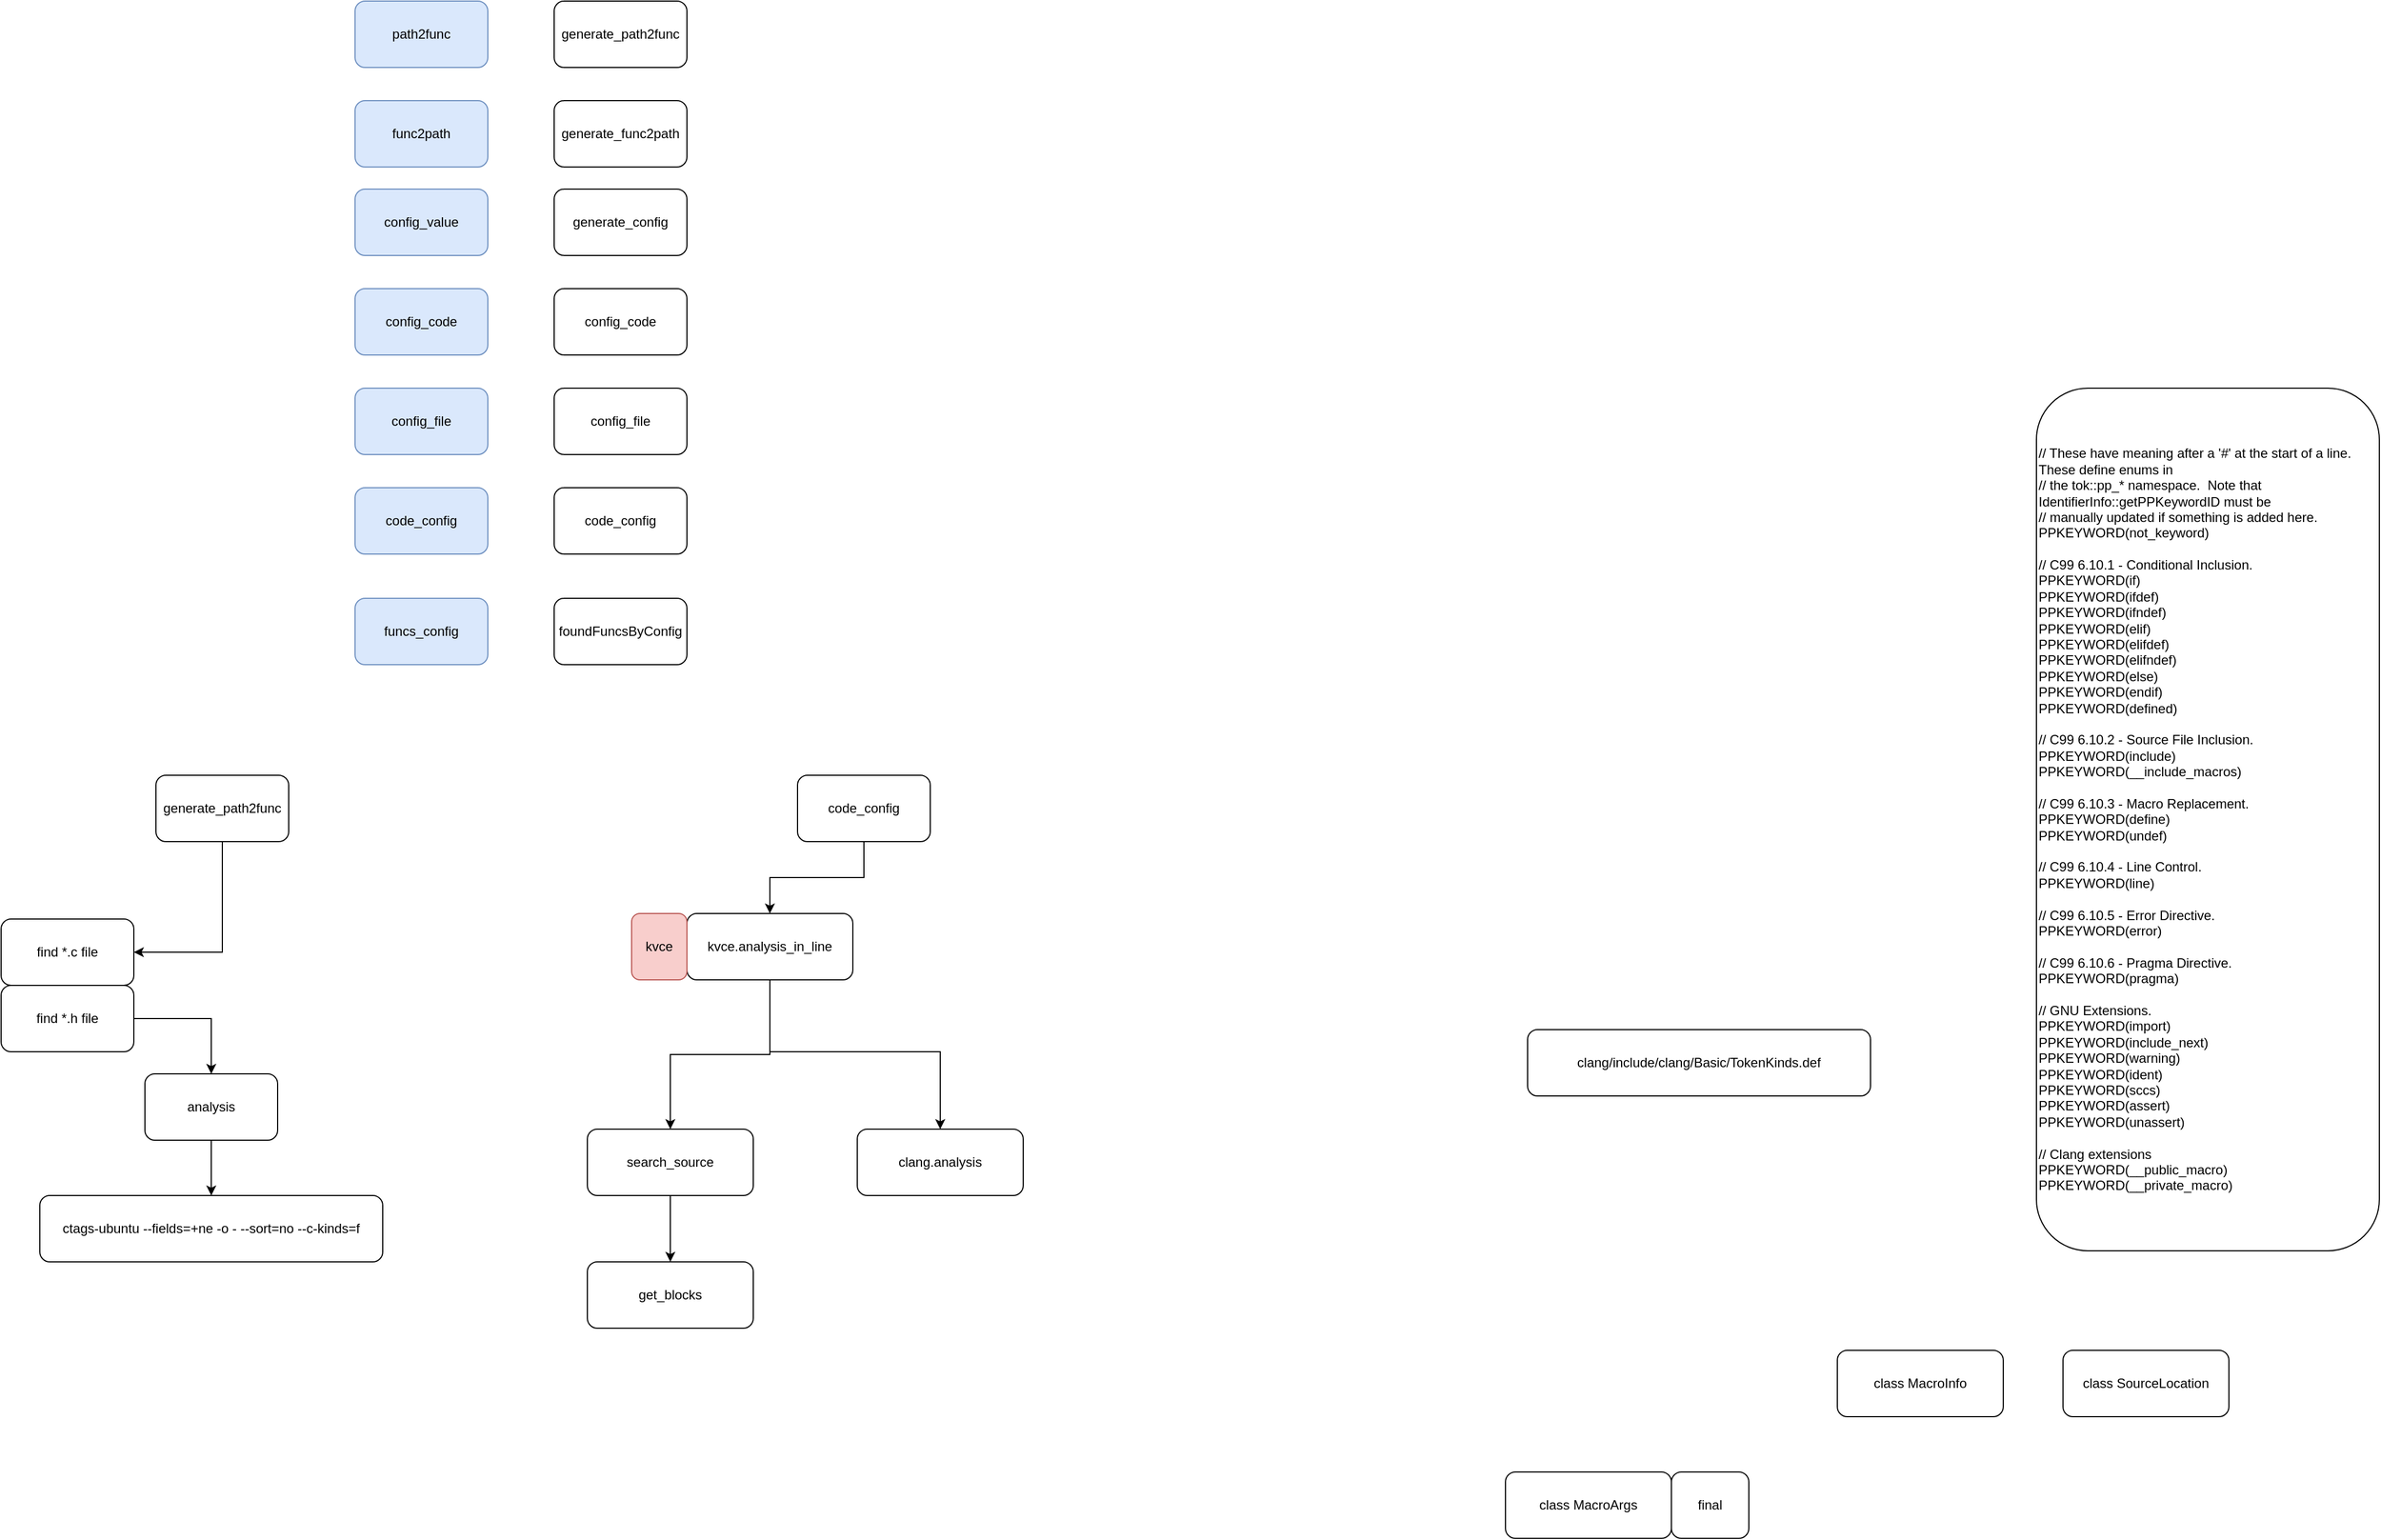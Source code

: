 <mxfile version="24.1.0" type="github">
  <diagram name="第 1 页" id="cT_dWv44AKkI8dZ2TpmG">
    <mxGraphModel dx="1788" dy="1819" grid="1" gridSize="10" guides="1" tooltips="1" connect="1" arrows="1" fold="1" page="1" pageScale="1" pageWidth="827" pageHeight="1169" math="0" shadow="0">
      <root>
        <mxCell id="0" />
        <mxCell id="1" parent="0" />
        <mxCell id="MJD19fluLZeddZfSbF4P-1" value="path2func" style="rounded=1;whiteSpace=wrap;html=1;fillColor=#dae8fc;strokeColor=#6c8ebf;" parent="1" vertex="1">
          <mxGeometry x="-40" y="-270" width="120" height="60" as="geometry" />
        </mxCell>
        <mxCell id="MJD19fluLZeddZfSbF4P-2" value="generate_path2func" style="rounded=1;whiteSpace=wrap;html=1;" parent="1" vertex="1">
          <mxGeometry x="140" y="-270" width="120" height="60" as="geometry" />
        </mxCell>
        <mxCell id="MJD19fluLZeddZfSbF4P-3" value="func2path" style="rounded=1;whiteSpace=wrap;html=1;fillColor=#dae8fc;strokeColor=#6c8ebf;" parent="1" vertex="1">
          <mxGeometry x="-40" y="-180" width="120" height="60" as="geometry" />
        </mxCell>
        <mxCell id="MJD19fluLZeddZfSbF4P-4" value="config_value" style="rounded=1;whiteSpace=wrap;html=1;fillColor=#dae8fc;strokeColor=#6c8ebf;" parent="1" vertex="1">
          <mxGeometry x="-40" y="-100" width="120" height="60" as="geometry" />
        </mxCell>
        <mxCell id="MJD19fluLZeddZfSbF4P-5" value="config_code" style="rounded=1;whiteSpace=wrap;html=1;fillColor=#dae8fc;strokeColor=#6c8ebf;" parent="1" vertex="1">
          <mxGeometry x="-40" y="-10" width="120" height="60" as="geometry" />
        </mxCell>
        <mxCell id="MJD19fluLZeddZfSbF4P-6" value="config_file" style="rounded=1;whiteSpace=wrap;html=1;fillColor=#dae8fc;strokeColor=#6c8ebf;" parent="1" vertex="1">
          <mxGeometry x="-40" y="80" width="120" height="60" as="geometry" />
        </mxCell>
        <mxCell id="MJD19fluLZeddZfSbF4P-8" value="generate_func2path" style="rounded=1;whiteSpace=wrap;html=1;" parent="1" vertex="1">
          <mxGeometry x="140" y="-180" width="120" height="60" as="geometry" />
        </mxCell>
        <mxCell id="MJD19fluLZeddZfSbF4P-10" value="generate_config" style="rounded=1;whiteSpace=wrap;html=1;" parent="1" vertex="1">
          <mxGeometry x="140" y="-100" width="120" height="60" as="geometry" />
        </mxCell>
        <mxCell id="MJD19fluLZeddZfSbF4P-11" value="config_code" style="rounded=1;whiteSpace=wrap;html=1;" parent="1" vertex="1">
          <mxGeometry x="140" y="-10" width="120" height="60" as="geometry" />
        </mxCell>
        <mxCell id="MJD19fluLZeddZfSbF4P-12" value="config_file" style="rounded=1;whiteSpace=wrap;html=1;" parent="1" vertex="1">
          <mxGeometry x="140" y="80" width="120" height="60" as="geometry" />
        </mxCell>
        <mxCell id="MJD19fluLZeddZfSbF4P-13" value="code_config" style="rounded=1;whiteSpace=wrap;html=1;fillColor=#dae8fc;strokeColor=#6c8ebf;" parent="1" vertex="1">
          <mxGeometry x="-40" y="170" width="120" height="60" as="geometry" />
        </mxCell>
        <mxCell id="MJD19fluLZeddZfSbF4P-14" value="funcs_config" style="rounded=1;whiteSpace=wrap;html=1;fillColor=#dae8fc;strokeColor=#6c8ebf;" parent="1" vertex="1">
          <mxGeometry x="-40" y="270" width="120" height="60" as="geometry" />
        </mxCell>
        <mxCell id="MJD19fluLZeddZfSbF4P-16" value="code_config" style="rounded=1;whiteSpace=wrap;html=1;" parent="1" vertex="1">
          <mxGeometry x="140" y="170" width="120" height="60" as="geometry" />
        </mxCell>
        <mxCell id="MJD19fluLZeddZfSbF4P-18" value="foundFuncsByConfig" style="rounded=1;whiteSpace=wrap;html=1;" parent="1" vertex="1">
          <mxGeometry x="140" y="270" width="120" height="60" as="geometry" />
        </mxCell>
        <mxCell id="MJD19fluLZeddZfSbF4P-25" style="edgeStyle=orthogonalEdgeStyle;rounded=0;orthogonalLoop=1;jettySize=auto;html=1;" parent="1" source="MJD19fluLZeddZfSbF4P-21" target="MJD19fluLZeddZfSbF4P-22" edge="1">
          <mxGeometry relative="1" as="geometry">
            <Array as="points">
              <mxPoint x="-160" y="590" />
            </Array>
          </mxGeometry>
        </mxCell>
        <mxCell id="MJD19fluLZeddZfSbF4P-21" value="generate_path2func" style="rounded=1;whiteSpace=wrap;html=1;" parent="1" vertex="1">
          <mxGeometry x="-220" y="430" width="120" height="60" as="geometry" />
        </mxCell>
        <mxCell id="MJD19fluLZeddZfSbF4P-22" value="find *.c file" style="rounded=1;whiteSpace=wrap;html=1;" parent="1" vertex="1">
          <mxGeometry x="-360" y="560" width="120" height="60" as="geometry" />
        </mxCell>
        <mxCell id="MJD19fluLZeddZfSbF4P-26" style="edgeStyle=orthogonalEdgeStyle;rounded=0;orthogonalLoop=1;jettySize=auto;html=1;" parent="1" source="MJD19fluLZeddZfSbF4P-23" target="MJD19fluLZeddZfSbF4P-24" edge="1">
          <mxGeometry relative="1" as="geometry" />
        </mxCell>
        <mxCell id="MJD19fluLZeddZfSbF4P-23" value="find *.h file" style="rounded=1;whiteSpace=wrap;html=1;" parent="1" vertex="1">
          <mxGeometry x="-360" y="620" width="120" height="60" as="geometry" />
        </mxCell>
        <mxCell id="MJD19fluLZeddZfSbF4P-28" style="edgeStyle=orthogonalEdgeStyle;rounded=0;orthogonalLoop=1;jettySize=auto;html=1;" parent="1" source="MJD19fluLZeddZfSbF4P-24" target="MJD19fluLZeddZfSbF4P-27" edge="1">
          <mxGeometry relative="1" as="geometry" />
        </mxCell>
        <mxCell id="MJD19fluLZeddZfSbF4P-24" value="analysis" style="rounded=1;whiteSpace=wrap;html=1;" parent="1" vertex="1">
          <mxGeometry x="-230" y="700" width="120" height="60" as="geometry" />
        </mxCell>
        <mxCell id="MJD19fluLZeddZfSbF4P-27" value="ctags-ubuntu --fields=+ne -o - --sort=no --c-kinds=f" style="rounded=1;whiteSpace=wrap;html=1;" parent="1" vertex="1">
          <mxGeometry x="-325" y="810" width="310" height="60" as="geometry" />
        </mxCell>
        <mxCell id="MJD19fluLZeddZfSbF4P-32" style="edgeStyle=orthogonalEdgeStyle;rounded=0;orthogonalLoop=1;jettySize=auto;html=1;" parent="1" source="MJD19fluLZeddZfSbF4P-29" target="MJD19fluLZeddZfSbF4P-30" edge="1">
          <mxGeometry relative="1" as="geometry" />
        </mxCell>
        <mxCell id="MJD19fluLZeddZfSbF4P-29" value="code_config" style="rounded=1;whiteSpace=wrap;html=1;" parent="1" vertex="1">
          <mxGeometry x="360" y="430" width="120" height="60" as="geometry" />
        </mxCell>
        <mxCell id="MJD19fluLZeddZfSbF4P-36" style="edgeStyle=orthogonalEdgeStyle;rounded=0;orthogonalLoop=1;jettySize=auto;html=1;" parent="1" source="MJD19fluLZeddZfSbF4P-30" target="MJD19fluLZeddZfSbF4P-33" edge="1">
          <mxGeometry relative="1" as="geometry" />
        </mxCell>
        <mxCell id="MJD19fluLZeddZfSbF4P-38" style="edgeStyle=orthogonalEdgeStyle;rounded=0;orthogonalLoop=1;jettySize=auto;html=1;" parent="1" source="MJD19fluLZeddZfSbF4P-30" target="MJD19fluLZeddZfSbF4P-34" edge="1">
          <mxGeometry relative="1" as="geometry">
            <Array as="points">
              <mxPoint x="335" y="680" />
              <mxPoint x="489" y="680" />
            </Array>
          </mxGeometry>
        </mxCell>
        <mxCell id="MJD19fluLZeddZfSbF4P-30" value="kvce.analysis_in_line" style="rounded=1;whiteSpace=wrap;html=1;" parent="1" vertex="1">
          <mxGeometry x="260" y="555" width="150" height="60" as="geometry" />
        </mxCell>
        <mxCell id="MJD19fluLZeddZfSbF4P-31" value="kvce" style="rounded=1;whiteSpace=wrap;html=1;fillColor=#f8cecc;strokeColor=#b85450;" parent="1" vertex="1">
          <mxGeometry x="210" y="555" width="50" height="60" as="geometry" />
        </mxCell>
        <mxCell id="MJD19fluLZeddZfSbF4P-37" style="edgeStyle=orthogonalEdgeStyle;rounded=0;orthogonalLoop=1;jettySize=auto;html=1;" parent="1" source="MJD19fluLZeddZfSbF4P-33" target="MJD19fluLZeddZfSbF4P-35" edge="1">
          <mxGeometry relative="1" as="geometry" />
        </mxCell>
        <mxCell id="MJD19fluLZeddZfSbF4P-33" value="search_source" style="rounded=1;whiteSpace=wrap;html=1;" parent="1" vertex="1">
          <mxGeometry x="170" y="750" width="150" height="60" as="geometry" />
        </mxCell>
        <mxCell id="MJD19fluLZeddZfSbF4P-34" value="clang.analysis" style="rounded=1;whiteSpace=wrap;html=1;" parent="1" vertex="1">
          <mxGeometry x="414" y="750" width="150" height="60" as="geometry" />
        </mxCell>
        <mxCell id="MJD19fluLZeddZfSbF4P-35" value="get_blocks" style="rounded=1;whiteSpace=wrap;html=1;" parent="1" vertex="1">
          <mxGeometry x="170" y="870" width="150" height="60" as="geometry" />
        </mxCell>
        <mxCell id="BIRX_gNmg9MkkUDwrSO7-1" value="class MacroArgs" style="rounded=1;whiteSpace=wrap;html=1;" vertex="1" parent="1">
          <mxGeometry x="1000" y="1060" width="150" height="60" as="geometry" />
        </mxCell>
        <mxCell id="BIRX_gNmg9MkkUDwrSO7-2" value="final" style="rounded=1;whiteSpace=wrap;html=1;" vertex="1" parent="1">
          <mxGeometry x="1150" y="1060" width="70" height="60" as="geometry" />
        </mxCell>
        <mxCell id="BIRX_gNmg9MkkUDwrSO7-3" value="class SourceLocation" style="rounded=1;whiteSpace=wrap;html=1;" vertex="1" parent="1">
          <mxGeometry x="1504" y="950" width="150" height="60" as="geometry" />
        </mxCell>
        <mxCell id="BIRX_gNmg9MkkUDwrSO7-4" value="class MacroInfo" style="rounded=1;whiteSpace=wrap;html=1;" vertex="1" parent="1">
          <mxGeometry x="1300" y="950" width="150" height="60" as="geometry" />
        </mxCell>
        <mxCell id="BIRX_gNmg9MkkUDwrSO7-6" value="clang/include/clang/Basic/TokenKinds.def" style="rounded=1;whiteSpace=wrap;html=1;" vertex="1" parent="1">
          <mxGeometry x="1020" y="660" width="310" height="60" as="geometry" />
        </mxCell>
        <mxCell id="BIRX_gNmg9MkkUDwrSO7-7" value="&lt;div&gt;// These have meaning after a &#39;#&#39; at the start of a line. These define enums in&lt;/div&gt;&lt;div&gt;// the tok::pp_* namespace.&amp;nbsp; Note that IdentifierInfo::getPPKeywordID must be&lt;/div&gt;&lt;div&gt;// manually updated if something is added here.&lt;/div&gt;&lt;div&gt;PPKEYWORD(not_keyword)&lt;/div&gt;&lt;div&gt;&lt;br&gt;&lt;/div&gt;&lt;div&gt;// C99 6.10.1 - Conditional Inclusion.&lt;/div&gt;&lt;div&gt;PPKEYWORD(if)&lt;/div&gt;&lt;div&gt;PPKEYWORD(ifdef)&lt;/div&gt;&lt;div&gt;PPKEYWORD(ifndef)&lt;/div&gt;&lt;div&gt;PPKEYWORD(elif)&lt;/div&gt;&lt;div&gt;PPKEYWORD(elifdef)&lt;/div&gt;&lt;div&gt;PPKEYWORD(elifndef)&lt;/div&gt;&lt;div&gt;PPKEYWORD(else)&lt;/div&gt;&lt;div&gt;PPKEYWORD(endif)&lt;/div&gt;&lt;div&gt;PPKEYWORD(defined)&lt;/div&gt;&lt;div&gt;&lt;br&gt;&lt;/div&gt;&lt;div&gt;// C99 6.10.2 - Source File Inclusion.&lt;/div&gt;&lt;div&gt;PPKEYWORD(include)&lt;/div&gt;&lt;div&gt;PPKEYWORD(__include_macros)&lt;/div&gt;&lt;div&gt;&lt;br&gt;&lt;/div&gt;&lt;div&gt;// C99 6.10.3 - Macro Replacement.&lt;/div&gt;&lt;div&gt;PPKEYWORD(define)&lt;/div&gt;&lt;div&gt;PPKEYWORD(undef)&lt;/div&gt;&lt;div&gt;&lt;br&gt;&lt;/div&gt;&lt;div&gt;// C99 6.10.4 - Line Control.&lt;/div&gt;&lt;div&gt;PPKEYWORD(line)&lt;/div&gt;&lt;div&gt;&lt;br&gt;&lt;/div&gt;&lt;div&gt;// C99 6.10.5 - Error Directive.&lt;/div&gt;&lt;div&gt;PPKEYWORD(error)&lt;/div&gt;&lt;div&gt;&lt;br&gt;&lt;/div&gt;&lt;div&gt;// C99 6.10.6 - Pragma Directive.&lt;/div&gt;&lt;div&gt;PPKEYWORD(pragma)&lt;/div&gt;&lt;div&gt;&lt;br&gt;&lt;/div&gt;&lt;div&gt;// GNU Extensions.&lt;/div&gt;&lt;div&gt;PPKEYWORD(import)&lt;/div&gt;&lt;div&gt;PPKEYWORD(include_next)&lt;/div&gt;&lt;div&gt;PPKEYWORD(warning)&lt;/div&gt;&lt;div&gt;PPKEYWORD(ident)&lt;/div&gt;&lt;div&gt;PPKEYWORD(sccs)&lt;/div&gt;&lt;div&gt;PPKEYWORD(assert)&lt;/div&gt;&lt;div&gt;PPKEYWORD(unassert)&lt;/div&gt;&lt;div&gt;&lt;br&gt;&lt;/div&gt;&lt;div&gt;// Clang extensions&lt;/div&gt;&lt;div&gt;PPKEYWORD(__public_macro)&lt;/div&gt;&lt;div&gt;PPKEYWORD(__private_macro)&lt;/div&gt;" style="rounded=1;whiteSpace=wrap;html=1;align=left;" vertex="1" parent="1">
          <mxGeometry x="1480" y="80" width="310" height="780" as="geometry" />
        </mxCell>
      </root>
    </mxGraphModel>
  </diagram>
</mxfile>
